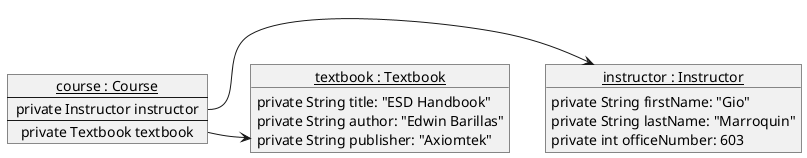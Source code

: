 @startuml

object "<u>instructor : Instructor</u>" as instructor{
    private String firstName: "Gio"
    private String lastName: "Marroquin"
    private int officeNumber: 603
}

object "<u>textbook : Textbook</u>" as textbook{
    private String title: "ESD Handbook"
    private String author: "Edwin Barillas"
    private String publisher: "Axiomtek"
}

map "<u>course : Course</u>" as course{
    private Instructor instructor *-> instructor
    private Textbook textbook *-> textbook
}

@enduml